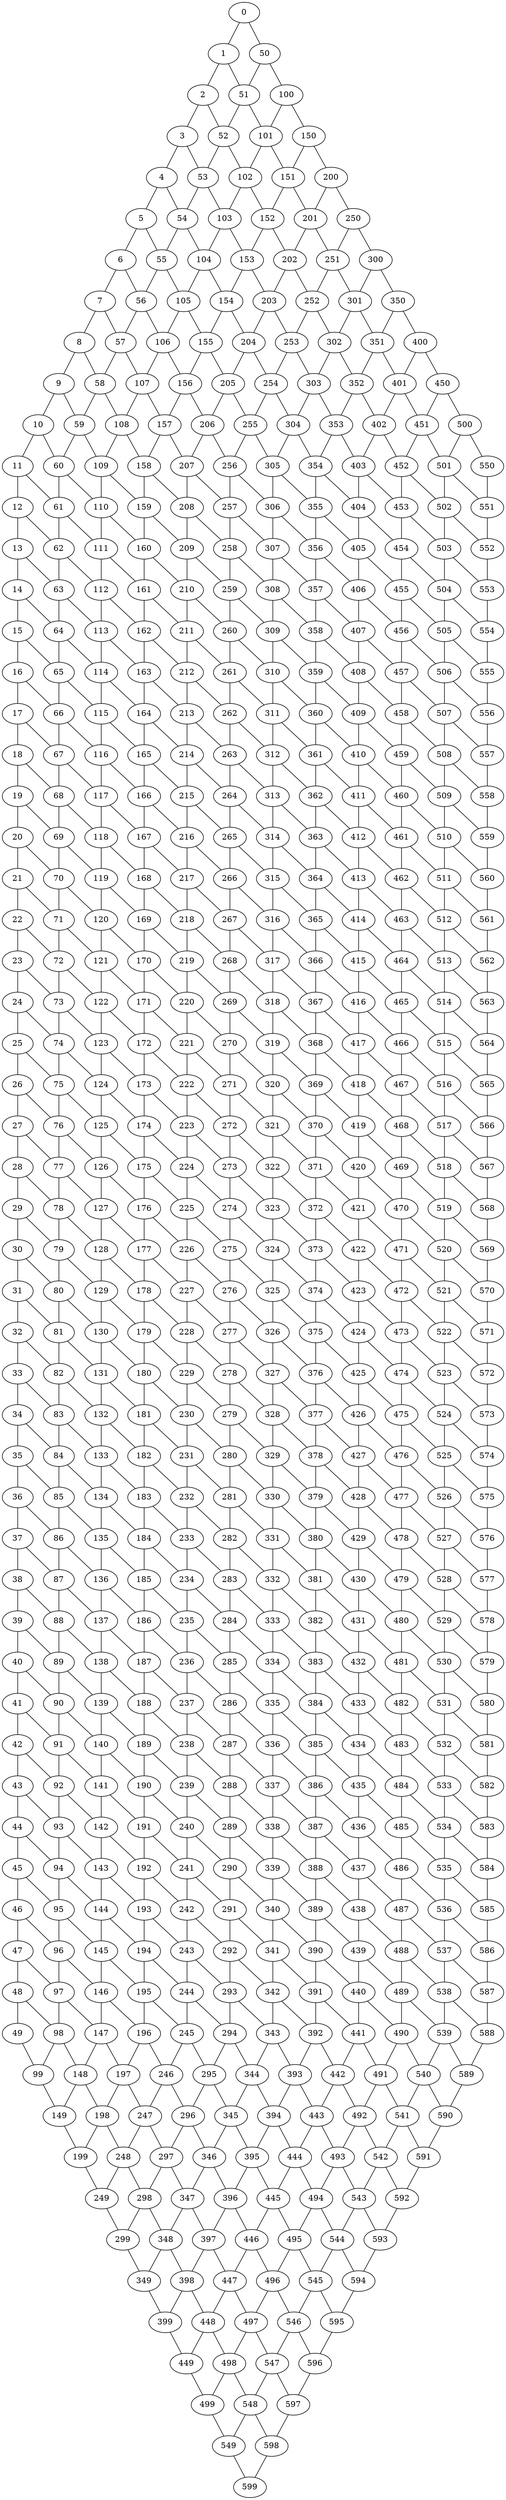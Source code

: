graph G {
  0;
  1;
  2;
  3;
  4;
  5;
  6;
  7;
  8;
  9;
  10;
  11;
  12;
  13;
  14;
  15;
  16;
  17;
  18;
  19;
  20;
  21;
  22;
  23;
  24;
  25;
  26;
  27;
  28;
  29;
  30;
  31;
  32;
  33;
  34;
  35;
  36;
  37;
  38;
  39;
  40;
  41;
  42;
  43;
  44;
  45;
  46;
  47;
  48;
  49;
  50;
  51;
  52;
  53;
  54;
  55;
  56;
  57;
  58;
  59;
  60;
  61;
  62;
  63;
  64;
  65;
  66;
  67;
  68;
  69;
  70;
  71;
  72;
  73;
  74;
  75;
  76;
  77;
  78;
  79;
  80;
  81;
  82;
  83;
  84;
  85;
  86;
  87;
  88;
  89;
  90;
  91;
  92;
  93;
  94;
  95;
  96;
  97;
  98;
  99;
  100;
  101;
  102;
  103;
  104;
  105;
  106;
  107;
  108;
  109;
  110;
  111;
  112;
  113;
  114;
  115;
  116;
  117;
  118;
  119;
  120;
  121;
  122;
  123;
  124;
  125;
  126;
  127;
  128;
  129;
  130;
  131;
  132;
  133;
  134;
  135;
  136;
  137;
  138;
  139;
  140;
  141;
  142;
  143;
  144;
  145;
  146;
  147;
  148;
  149;
  150;
  151;
  152;
  153;
  154;
  155;
  156;
  157;
  158;
  159;
  160;
  161;
  162;
  163;
  164;
  165;
  166;
  167;
  168;
  169;
  170;
  171;
  172;
  173;
  174;
  175;
  176;
  177;
  178;
  179;
  180;
  181;
  182;
  183;
  184;
  185;
  186;
  187;
  188;
  189;
  190;
  191;
  192;
  193;
  194;
  195;
  196;
  197;
  198;
  199;
  200;
  201;
  202;
  203;
  204;
  205;
  206;
  207;
  208;
  209;
  210;
  211;
  212;
  213;
  214;
  215;
  216;
  217;
  218;
  219;
  220;
  221;
  222;
  223;
  224;
  225;
  226;
  227;
  228;
  229;
  230;
  231;
  232;
  233;
  234;
  235;
  236;
  237;
  238;
  239;
  240;
  241;
  242;
  243;
  244;
  245;
  246;
  247;
  248;
  249;
  250;
  251;
  252;
  253;
  254;
  255;
  256;
  257;
  258;
  259;
  260;
  261;
  262;
  263;
  264;
  265;
  266;
  267;
  268;
  269;
  270;
  271;
  272;
  273;
  274;
  275;
  276;
  277;
  278;
  279;
  280;
  281;
  282;
  283;
  284;
  285;
  286;
  287;
  288;
  289;
  290;
  291;
  292;
  293;
  294;
  295;
  296;
  297;
  298;
  299;
  300;
  301;
  302;
  303;
  304;
  305;
  306;
  307;
  308;
  309;
  310;
  311;
  312;
  313;
  314;
  315;
  316;
  317;
  318;
  319;
  320;
  321;
  322;
  323;
  324;
  325;
  326;
  327;
  328;
  329;
  330;
  331;
  332;
  333;
  334;
  335;
  336;
  337;
  338;
  339;
  340;
  341;
  342;
  343;
  344;
  345;
  346;
  347;
  348;
  349;
  350;
  351;
  352;
  353;
  354;
  355;
  356;
  357;
  358;
  359;
  360;
  361;
  362;
  363;
  364;
  365;
  366;
  367;
  368;
  369;
  370;
  371;
  372;
  373;
  374;
  375;
  376;
  377;
  378;
  379;
  380;
  381;
  382;
  383;
  384;
  385;
  386;
  387;
  388;
  389;
  390;
  391;
  392;
  393;
  394;
  395;
  396;
  397;
  398;
  399;
  400;
  401;
  402;
  403;
  404;
  405;
  406;
  407;
  408;
  409;
  410;
  411;
  412;
  413;
  414;
  415;
  416;
  417;
  418;
  419;
  420;
  421;
  422;
  423;
  424;
  425;
  426;
  427;
  428;
  429;
  430;
  431;
  432;
  433;
  434;
  435;
  436;
  437;
  438;
  439;
  440;
  441;
  442;
  443;
  444;
  445;
  446;
  447;
  448;
  449;
  450;
  451;
  452;
  453;
  454;
  455;
  456;
  457;
  458;
  459;
  460;
  461;
  462;
  463;
  464;
  465;
  466;
  467;
  468;
  469;
  470;
  471;
  472;
  473;
  474;
  475;
  476;
  477;
  478;
  479;
  480;
  481;
  482;
  483;
  484;
  485;
  486;
  487;
  488;
  489;
  490;
  491;
  492;
  493;
  494;
  495;
  496;
  497;
  498;
  499;
  500;
  501;
  502;
  503;
  504;
  505;
  506;
  507;
  508;
  509;
  510;
  511;
  512;
  513;
  514;
  515;
  516;
  517;
  518;
  519;
  520;
  521;
  522;
  523;
  524;
  525;
  526;
  527;
  528;
  529;
  530;
  531;
  532;
  533;
  534;
  535;
  536;
  537;
  538;
  539;
  540;
  541;
  542;
  543;
  544;
  545;
  546;
  547;
  548;
  549;
  550;
  551;
  552;
  553;
  554;
  555;
  556;
  557;
  558;
  559;
  560;
  561;
  562;
  563;
  564;
  565;
  566;
  567;
  568;
  569;
  570;
  571;
  572;
  573;
  574;
  575;
  576;
  577;
  578;
  579;
  580;
  581;
  582;
  583;
  584;
  585;
  586;
  587;
  588;
  589;
  590;
  591;
  592;
  593;
  594;
  595;
  596;
  597;
  598;
  599;
   0 -- 50;
   0 -- 1;
   1 -- 51;
   1 -- 2;
   2 -- 52;
   2 -- 3;
   3 -- 53;
   3 -- 4;
   4 -- 54;
   4 -- 5;
   5 -- 55;
   5 -- 6;
   6 -- 56;
   6 -- 7;
   7 -- 57;
   7 -- 8;
   8 -- 58;
   8 -- 9;
   9 -- 59;
   9 -- 10;
   10 -- 60;
   10 -- 11;
   11 -- 61;
   11 -- 12;
   12 -- 62;
   12 -- 13;
   13 -- 63;
   13 -- 14;
   14 -- 64;
   14 -- 15;
   15 -- 65;
   15 -- 16;
   16 -- 66;
   16 -- 17;
   17 -- 67;
   17 -- 18;
   18 -- 68;
   18 -- 19;
   19 -- 69;
   19 -- 20;
   20 -- 70;
   20 -- 21;
   21 -- 71;
   21 -- 22;
   22 -- 72;
   22 -- 23;
   23 -- 73;
   23 -- 24;
   24 -- 74;
   24 -- 25;
   25 -- 75;
   25 -- 26;
   26 -- 76;
   26 -- 27;
   27 -- 77;
   27 -- 28;
   28 -- 78;
   28 -- 29;
   29 -- 79;
   29 -- 30;
   30 -- 80;
   30 -- 31;
   31 -- 81;
   31 -- 32;
   32 -- 82;
   32 -- 33;
   33 -- 83;
   33 -- 34;
   34 -- 84;
   34 -- 35;
   35 -- 85;
   35 -- 36;
   36 -- 86;
   36 -- 37;
   37 -- 87;
   37 -- 38;
   38 -- 88;
   38 -- 39;
   39 -- 89;
   39 -- 40;
   40 -- 90;
   40 -- 41;
   41 -- 91;
   41 -- 42;
   42 -- 92;
   42 -- 43;
   43 -- 93;
   43 -- 44;
   44 -- 94;
   44 -- 45;
   45 -- 95;
   45 -- 46;
   46 -- 96;
   46 -- 47;
   47 -- 97;
   47 -- 48;
   48 -- 98;
   48 -- 49;
   49 -- 99;
   50 -- 100;
   50 -- 51;
   51 -- 101;
   51 -- 52;
   52 -- 102;
   52 -- 53;
   53 -- 103;
   53 -- 54;
   54 -- 104;
   54 -- 55;
   55 -- 105;
   55 -- 56;
   56 -- 106;
   56 -- 57;
   57 -- 107;
   57 -- 58;
   58 -- 108;
   58 -- 59;
   59 -- 109;
   59 -- 60;
   60 -- 110;
   60 -- 61;
   61 -- 111;
   61 -- 62;
   62 -- 112;
   62 -- 63;
   63 -- 113;
   63 -- 64;
   64 -- 114;
   64 -- 65;
   65 -- 115;
   65 -- 66;
   66 -- 116;
   66 -- 67;
   67 -- 117;
   67 -- 68;
   68 -- 118;
   68 -- 69;
   69 -- 119;
   69 -- 70;
   70 -- 120;
   70 -- 71;
   71 -- 121;
   71 -- 72;
   72 -- 122;
   72 -- 73;
   73 -- 123;
   73 -- 74;
   74 -- 124;
   74 -- 75;
   75 -- 125;
   75 -- 76;
   76 -- 126;
   76 -- 77;
   77 -- 127;
   77 -- 78;
   78 -- 128;
   78 -- 79;
   79 -- 129;
   79 -- 80;
   80 -- 130;
   80 -- 81;
   81 -- 131;
   81 -- 82;
   82 -- 132;
   82 -- 83;
   83 -- 133;
   83 -- 84;
   84 -- 134;
   84 -- 85;
   85 -- 135;
   85 -- 86;
   86 -- 136;
   86 -- 87;
   87 -- 137;
   87 -- 88;
   88 -- 138;
   88 -- 89;
   89 -- 139;
   89 -- 90;
   90 -- 140;
   90 -- 91;
   91 -- 141;
   91 -- 92;
   92 -- 142;
   92 -- 93;
   93 -- 143;
   93 -- 94;
   94 -- 144;
   94 -- 95;
   95 -- 145;
   95 -- 96;
   96 -- 146;
   96 -- 97;
   97 -- 147;
   97 -- 98;
   98 -- 148;
   98 -- 99;
   99 -- 149;
   100 -- 150;
   100 -- 101;
   101 -- 151;
   101 -- 102;
   102 -- 152;
   102 -- 103;
   103 -- 153;
   103 -- 104;
   104 -- 154;
   104 -- 105;
   105 -- 155;
   105 -- 106;
   106 -- 156;
   106 -- 107;
   107 -- 157;
   107 -- 108;
   108 -- 158;
   108 -- 109;
   109 -- 159;
   109 -- 110;
   110 -- 160;
   110 -- 111;
   111 -- 161;
   111 -- 112;
   112 -- 162;
   112 -- 113;
   113 -- 163;
   113 -- 114;
   114 -- 164;
   114 -- 115;
   115 -- 165;
   115 -- 116;
   116 -- 166;
   116 -- 117;
   117 -- 167;
   117 -- 118;
   118 -- 168;
   118 -- 119;
   119 -- 169;
   119 -- 120;
   120 -- 170;
   120 -- 121;
   121 -- 171;
   121 -- 122;
   122 -- 172;
   122 -- 123;
   123 -- 173;
   123 -- 124;
   124 -- 174;
   124 -- 125;
   125 -- 175;
   125 -- 126;
   126 -- 176;
   126 -- 127;
   127 -- 177;
   127 -- 128;
   128 -- 178;
   128 -- 129;
   129 -- 179;
   129 -- 130;
   130 -- 180;
   130 -- 131;
   131 -- 181;
   131 -- 132;
   132 -- 182;
   132 -- 133;
   133 -- 183;
   133 -- 134;
   134 -- 184;
   134 -- 135;
   135 -- 185;
   135 -- 136;
   136 -- 186;
   136 -- 137;
   137 -- 187;
   137 -- 138;
   138 -- 188;
   138 -- 139;
   139 -- 189;
   139 -- 140;
   140 -- 190;
   140 -- 141;
   141 -- 191;
   141 -- 142;
   142 -- 192;
   142 -- 143;
   143 -- 193;
   143 -- 144;
   144 -- 194;
   144 -- 145;
   145 -- 195;
   145 -- 146;
   146 -- 196;
   146 -- 147;
   147 -- 197;
   147 -- 148;
   148 -- 198;
   148 -- 149;
   149 -- 199;
   150 -- 200;
   150 -- 151;
   151 -- 201;
   151 -- 152;
   152 -- 202;
   152 -- 153;
   153 -- 203;
   153 -- 154;
   154 -- 204;
   154 -- 155;
   155 -- 205;
   155 -- 156;
   156 -- 206;
   156 -- 157;
   157 -- 207;
   157 -- 158;
   158 -- 208;
   158 -- 159;
   159 -- 209;
   159 -- 160;
   160 -- 210;
   160 -- 161;
   161 -- 211;
   161 -- 162;
   162 -- 212;
   162 -- 163;
   163 -- 213;
   163 -- 164;
   164 -- 214;
   164 -- 165;
   165 -- 215;
   165 -- 166;
   166 -- 216;
   166 -- 167;
   167 -- 217;
   167 -- 168;
   168 -- 218;
   168 -- 169;
   169 -- 219;
   169 -- 170;
   170 -- 220;
   170 -- 171;
   171 -- 221;
   171 -- 172;
   172 -- 222;
   172 -- 173;
   173 -- 223;
   173 -- 174;
   174 -- 224;
   174 -- 175;
   175 -- 225;
   175 -- 176;
   176 -- 226;
   176 -- 177;
   177 -- 227;
   177 -- 178;
   178 -- 228;
   178 -- 179;
   179 -- 229;
   179 -- 180;
   180 -- 230;
   180 -- 181;
   181 -- 231;
   181 -- 182;
   182 -- 232;
   182 -- 183;
   183 -- 233;
   183 -- 184;
   184 -- 234;
   184 -- 185;
   185 -- 235;
   185 -- 186;
   186 -- 236;
   186 -- 187;
   187 -- 237;
   187 -- 188;
   188 -- 238;
   188 -- 189;
   189 -- 239;
   189 -- 190;
   190 -- 240;
   190 -- 191;
   191 -- 241;
   191 -- 192;
   192 -- 242;
   192 -- 193;
   193 -- 243;
   193 -- 194;
   194 -- 244;
   194 -- 195;
   195 -- 245;
   195 -- 196;
   196 -- 246;
   196 -- 197;
   197 -- 247;
   197 -- 198;
   198 -- 248;
   198 -- 199;
   199 -- 249;
   200 -- 250;
   200 -- 201;
   201 -- 251;
   201 -- 202;
   202 -- 252;
   202 -- 203;
   203 -- 253;
   203 -- 204;
   204 -- 254;
   204 -- 205;
   205 -- 255;
   205 -- 206;
   206 -- 256;
   206 -- 207;
   207 -- 257;
   207 -- 208;
   208 -- 258;
   208 -- 209;
   209 -- 259;
   209 -- 210;
   210 -- 260;
   210 -- 211;
   211 -- 261;
   211 -- 212;
   212 -- 262;
   212 -- 213;
   213 -- 263;
   213 -- 214;
   214 -- 264;
   214 -- 215;
   215 -- 265;
   215 -- 216;
   216 -- 266;
   216 -- 217;
   217 -- 267;
   217 -- 218;
   218 -- 268;
   218 -- 219;
   219 -- 269;
   219 -- 220;
   220 -- 270;
   220 -- 221;
   221 -- 271;
   221 -- 222;
   222 -- 272;
   222 -- 223;
   223 -- 273;
   223 -- 224;
   224 -- 274;
   224 -- 225;
   225 -- 275;
   225 -- 226;
   226 -- 276;
   226 -- 227;
   227 -- 277;
   227 -- 228;
   228 -- 278;
   228 -- 229;
   229 -- 279;
   229 -- 230;
   230 -- 280;
   230 -- 231;
   231 -- 281;
   231 -- 232;
   232 -- 282;
   232 -- 233;
   233 -- 283;
   233 -- 234;
   234 -- 284;
   234 -- 235;
   235 -- 285;
   235 -- 236;
   236 -- 286;
   236 -- 237;
   237 -- 287;
   237 -- 238;
   238 -- 288;
   238 -- 239;
   239 -- 289;
   239 -- 240;
   240 -- 290;
   240 -- 241;
   241 -- 291;
   241 -- 242;
   242 -- 292;
   242 -- 243;
   243 -- 293;
   243 -- 244;
   244 -- 294;
   244 -- 245;
   245 -- 295;
   245 -- 246;
   246 -- 296;
   246 -- 247;
   247 -- 297;
   247 -- 248;
   248 -- 298;
   248 -- 249;
   249 -- 299;
   250 -- 300;
   250 -- 251;
   251 -- 301;
   251 -- 252;
   252 -- 302;
   252 -- 253;
   253 -- 303;
   253 -- 254;
   254 -- 304;
   254 -- 255;
   255 -- 305;
   255 -- 256;
   256 -- 306;
   256 -- 257;
   257 -- 307;
   257 -- 258;
   258 -- 308;
   258 -- 259;
   259 -- 309;
   259 -- 260;
   260 -- 310;
   260 -- 261;
   261 -- 311;
   261 -- 262;
   262 -- 312;
   262 -- 263;
   263 -- 313;
   263 -- 264;
   264 -- 314;
   264 -- 265;
   265 -- 315;
   265 -- 266;
   266 -- 316;
   266 -- 267;
   267 -- 317;
   267 -- 268;
   268 -- 318;
   268 -- 269;
   269 -- 319;
   269 -- 270;
   270 -- 320;
   270 -- 271;
   271 -- 321;
   271 -- 272;
   272 -- 322;
   272 -- 273;
   273 -- 323;
   273 -- 274;
   274 -- 324;
   274 -- 275;
   275 -- 325;
   275 -- 276;
   276 -- 326;
   276 -- 277;
   277 -- 327;
   277 -- 278;
   278 -- 328;
   278 -- 279;
   279 -- 329;
   279 -- 280;
   280 -- 330;
   280 -- 281;
   281 -- 331;
   281 -- 282;
   282 -- 332;
   282 -- 283;
   283 -- 333;
   283 -- 284;
   284 -- 334;
   284 -- 285;
   285 -- 335;
   285 -- 286;
   286 -- 336;
   286 -- 287;
   287 -- 337;
   287 -- 288;
   288 -- 338;
   288 -- 289;
   289 -- 339;
   289 -- 290;
   290 -- 340;
   290 -- 291;
   291 -- 341;
   291 -- 292;
   292 -- 342;
   292 -- 293;
   293 -- 343;
   293 -- 294;
   294 -- 344;
   294 -- 295;
   295 -- 345;
   295 -- 296;
   296 -- 346;
   296 -- 297;
   297 -- 347;
   297 -- 298;
   298 -- 348;
   298 -- 299;
   299 -- 349;
   300 -- 350;
   300 -- 301;
   301 -- 351;
   301 -- 302;
   302 -- 352;
   302 -- 303;
   303 -- 353;
   303 -- 304;
   304 -- 354;
   304 -- 305;
   305 -- 355;
   305 -- 306;
   306 -- 356;
   306 -- 307;
   307 -- 357;
   307 -- 308;
   308 -- 358;
   308 -- 309;
   309 -- 359;
   309 -- 310;
   310 -- 360;
   310 -- 311;
   311 -- 361;
   311 -- 312;
   312 -- 362;
   312 -- 313;
   313 -- 363;
   313 -- 314;
   314 -- 364;
   314 -- 315;
   315 -- 365;
   315 -- 316;
   316 -- 366;
   316 -- 317;
   317 -- 367;
   317 -- 318;
   318 -- 368;
   318 -- 319;
   319 -- 369;
   319 -- 320;
   320 -- 370;
   320 -- 321;
   321 -- 371;
   321 -- 322;
   322 -- 372;
   322 -- 323;
   323 -- 373;
   323 -- 324;
   324 -- 374;
   324 -- 325;
   325 -- 375;
   325 -- 326;
   326 -- 376;
   326 -- 327;
   327 -- 377;
   327 -- 328;
   328 -- 378;
   328 -- 329;
   329 -- 379;
   329 -- 330;
   330 -- 380;
   330 -- 331;
   331 -- 381;
   331 -- 332;
   332 -- 382;
   332 -- 333;
   333 -- 383;
   333 -- 334;
   334 -- 384;
   334 -- 335;
   335 -- 385;
   335 -- 336;
   336 -- 386;
   336 -- 337;
   337 -- 387;
   337 -- 338;
   338 -- 388;
   338 -- 339;
   339 -- 389;
   339 -- 340;
   340 -- 390;
   340 -- 341;
   341 -- 391;
   341 -- 342;
   342 -- 392;
   342 -- 343;
   343 -- 393;
   343 -- 344;
   344 -- 394;
   344 -- 345;
   345 -- 395;
   345 -- 346;
   346 -- 396;
   346 -- 347;
   347 -- 397;
   347 -- 348;
   348 -- 398;
   348 -- 349;
   349 -- 399;
   350 -- 400;
   350 -- 351;
   351 -- 401;
   351 -- 352;
   352 -- 402;
   352 -- 353;
   353 -- 403;
   353 -- 354;
   354 -- 404;
   354 -- 355;
   355 -- 405;
   355 -- 356;
   356 -- 406;
   356 -- 357;
   357 -- 407;
   357 -- 358;
   358 -- 408;
   358 -- 359;
   359 -- 409;
   359 -- 360;
   360 -- 410;
   360 -- 361;
   361 -- 411;
   361 -- 362;
   362 -- 412;
   362 -- 363;
   363 -- 413;
   363 -- 364;
   364 -- 414;
   364 -- 365;
   365 -- 415;
   365 -- 366;
   366 -- 416;
   366 -- 367;
   367 -- 417;
   367 -- 368;
   368 -- 418;
   368 -- 369;
   369 -- 419;
   369 -- 370;
   370 -- 420;
   370 -- 371;
   371 -- 421;
   371 -- 372;
   372 -- 422;
   372 -- 373;
   373 -- 423;
   373 -- 374;
   374 -- 424;
   374 -- 375;
   375 -- 425;
   375 -- 376;
   376 -- 426;
   376 -- 377;
   377 -- 427;
   377 -- 378;
   378 -- 428;
   378 -- 379;
   379 -- 429;
   379 -- 380;
   380 -- 430;
   380 -- 381;
   381 -- 431;
   381 -- 382;
   382 -- 432;
   382 -- 383;
   383 -- 433;
   383 -- 384;
   384 -- 434;
   384 -- 385;
   385 -- 435;
   385 -- 386;
   386 -- 436;
   386 -- 387;
   387 -- 437;
   387 -- 388;
   388 -- 438;
   388 -- 389;
   389 -- 439;
   389 -- 390;
   390 -- 440;
   390 -- 391;
   391 -- 441;
   391 -- 392;
   392 -- 442;
   392 -- 393;
   393 -- 443;
   393 -- 394;
   394 -- 444;
   394 -- 395;
   395 -- 445;
   395 -- 396;
   396 -- 446;
   396 -- 397;
   397 -- 447;
   397 -- 398;
   398 -- 448;
   398 -- 399;
   399 -- 449;
   400 -- 450;
   400 -- 401;
   401 -- 451;
   401 -- 402;
   402 -- 452;
   402 -- 403;
   403 -- 453;
   403 -- 404;
   404 -- 454;
   404 -- 405;
   405 -- 455;
   405 -- 406;
   406 -- 456;
   406 -- 407;
   407 -- 457;
   407 -- 408;
   408 -- 458;
   408 -- 409;
   409 -- 459;
   409 -- 410;
   410 -- 460;
   410 -- 411;
   411 -- 461;
   411 -- 412;
   412 -- 462;
   412 -- 413;
   413 -- 463;
   413 -- 414;
   414 -- 464;
   414 -- 415;
   415 -- 465;
   415 -- 416;
   416 -- 466;
   416 -- 417;
   417 -- 467;
   417 -- 418;
   418 -- 468;
   418 -- 419;
   419 -- 469;
   419 -- 420;
   420 -- 470;
   420 -- 421;
   421 -- 471;
   421 -- 422;
   422 -- 472;
   422 -- 423;
   423 -- 473;
   423 -- 424;
   424 -- 474;
   424 -- 425;
   425 -- 475;
   425 -- 426;
   426 -- 476;
   426 -- 427;
   427 -- 477;
   427 -- 428;
   428 -- 478;
   428 -- 429;
   429 -- 479;
   429 -- 430;
   430 -- 480;
   430 -- 431;
   431 -- 481;
   431 -- 432;
   432 -- 482;
   432 -- 433;
   433 -- 483;
   433 -- 434;
   434 -- 484;
   434 -- 435;
   435 -- 485;
   435 -- 436;
   436 -- 486;
   436 -- 437;
   437 -- 487;
   437 -- 438;
   438 -- 488;
   438 -- 439;
   439 -- 489;
   439 -- 440;
   440 -- 490;
   440 -- 441;
   441 -- 491;
   441 -- 442;
   442 -- 492;
   442 -- 443;
   443 -- 493;
   443 -- 444;
   444 -- 494;
   444 -- 445;
   445 -- 495;
   445 -- 446;
   446 -- 496;
   446 -- 447;
   447 -- 497;
   447 -- 448;
   448 -- 498;
   448 -- 449;
   449 -- 499;
   450 -- 500;
   450 -- 451;
   451 -- 501;
   451 -- 452;
   452 -- 502;
   452 -- 453;
   453 -- 503;
   453 -- 454;
   454 -- 504;
   454 -- 455;
   455 -- 505;
   455 -- 456;
   456 -- 506;
   456 -- 457;
   457 -- 507;
   457 -- 458;
   458 -- 508;
   458 -- 459;
   459 -- 509;
   459 -- 460;
   460 -- 510;
   460 -- 461;
   461 -- 511;
   461 -- 462;
   462 -- 512;
   462 -- 463;
   463 -- 513;
   463 -- 464;
   464 -- 514;
   464 -- 465;
   465 -- 515;
   465 -- 466;
   466 -- 516;
   466 -- 467;
   467 -- 517;
   467 -- 468;
   468 -- 518;
   468 -- 469;
   469 -- 519;
   469 -- 470;
   470 -- 520;
   470 -- 471;
   471 -- 521;
   471 -- 472;
   472 -- 522;
   472 -- 473;
   473 -- 523;
   473 -- 474;
   474 -- 524;
   474 -- 475;
   475 -- 525;
   475 -- 476;
   476 -- 526;
   476 -- 477;
   477 -- 527;
   477 -- 478;
   478 -- 528;
   478 -- 479;
   479 -- 529;
   479 -- 480;
   480 -- 530;
   480 -- 481;
   481 -- 531;
   481 -- 482;
   482 -- 532;
   482 -- 483;
   483 -- 533;
   483 -- 484;
   484 -- 534;
   484 -- 485;
   485 -- 535;
   485 -- 486;
   486 -- 536;
   486 -- 487;
   487 -- 537;
   487 -- 488;
   488 -- 538;
   488 -- 489;
   489 -- 539;
   489 -- 490;
   490 -- 540;
   490 -- 491;
   491 -- 541;
   491 -- 492;
   492 -- 542;
   492 -- 493;
   493 -- 543;
   493 -- 494;
   494 -- 544;
   494 -- 495;
   495 -- 545;
   495 -- 496;
   496 -- 546;
   496 -- 497;
   497 -- 547;
   497 -- 498;
   498 -- 548;
   498 -- 499;
   499 -- 549;
   500 -- 550;
   500 -- 501;
   501 -- 551;
   501 -- 502;
   502 -- 552;
   502 -- 503;
   503 -- 553;
   503 -- 504;
   504 -- 554;
   504 -- 505;
   505 -- 555;
   505 -- 506;
   506 -- 556;
   506 -- 507;
   507 -- 557;
   507 -- 508;
   508 -- 558;
   508 -- 509;
   509 -- 559;
   509 -- 510;
   510 -- 560;
   510 -- 511;
   511 -- 561;
   511 -- 512;
   512 -- 562;
   512 -- 513;
   513 -- 563;
   513 -- 514;
   514 -- 564;
   514 -- 515;
   515 -- 565;
   515 -- 516;
   516 -- 566;
   516 -- 517;
   517 -- 567;
   517 -- 518;
   518 -- 568;
   518 -- 519;
   519 -- 569;
   519 -- 520;
   520 -- 570;
   520 -- 521;
   521 -- 571;
   521 -- 522;
   522 -- 572;
   522 -- 523;
   523 -- 573;
   523 -- 524;
   524 -- 574;
   524 -- 525;
   525 -- 575;
   525 -- 526;
   526 -- 576;
   526 -- 527;
   527 -- 577;
   527 -- 528;
   528 -- 578;
   528 -- 529;
   529 -- 579;
   529 -- 530;
   530 -- 580;
   530 -- 531;
   531 -- 581;
   531 -- 532;
   532 -- 582;
   532 -- 533;
   533 -- 583;
   533 -- 534;
   534 -- 584;
   534 -- 535;
   535 -- 585;
   535 -- 536;
   536 -- 586;
   536 -- 537;
   537 -- 587;
   537 -- 538;
   538 -- 588;
   538 -- 539;
   539 -- 589;
   539 -- 540;
   540 -- 590;
   540 -- 541;
   541 -- 591;
   541 -- 542;
   542 -- 592;
   542 -- 543;
   543 -- 593;
   543 -- 544;
   544 -- 594;
   544 -- 545;
   545 -- 595;
   545 -- 546;
   546 -- 596;
   546 -- 547;
   547 -- 597;
   547 -- 548;
   548 -- 598;
   548 -- 549;
   549 -- 599;
   550 -- 551;
   551 -- 552;
   552 -- 553;
   553 -- 554;
   554 -- 555;
   555 -- 556;
   556 -- 557;
   557 -- 558;
   558 -- 559;
   559 -- 560;
   560 -- 561;
   561 -- 562;
   562 -- 563;
   563 -- 564;
   564 -- 565;
   565 -- 566;
   566 -- 567;
   567 -- 568;
   568 -- 569;
   569 -- 570;
   570 -- 571;
   571 -- 572;
   572 -- 573;
   573 -- 574;
   574 -- 575;
   575 -- 576;
   576 -- 577;
   577 -- 578;
   578 -- 579;
   579 -- 580;
   580 -- 581;
   581 -- 582;
   582 -- 583;
   583 -- 584;
   584 -- 585;
   585 -- 586;
   586 -- 587;
   587 -- 588;
   588 -- 589;
   589 -- 590;
   590 -- 591;
   591 -- 592;
   592 -- 593;
   593 -- 594;
   594 -- 595;
   595 -- 596;
   596 -- 597;
   597 -- 598;
   598 -- 599;
}
